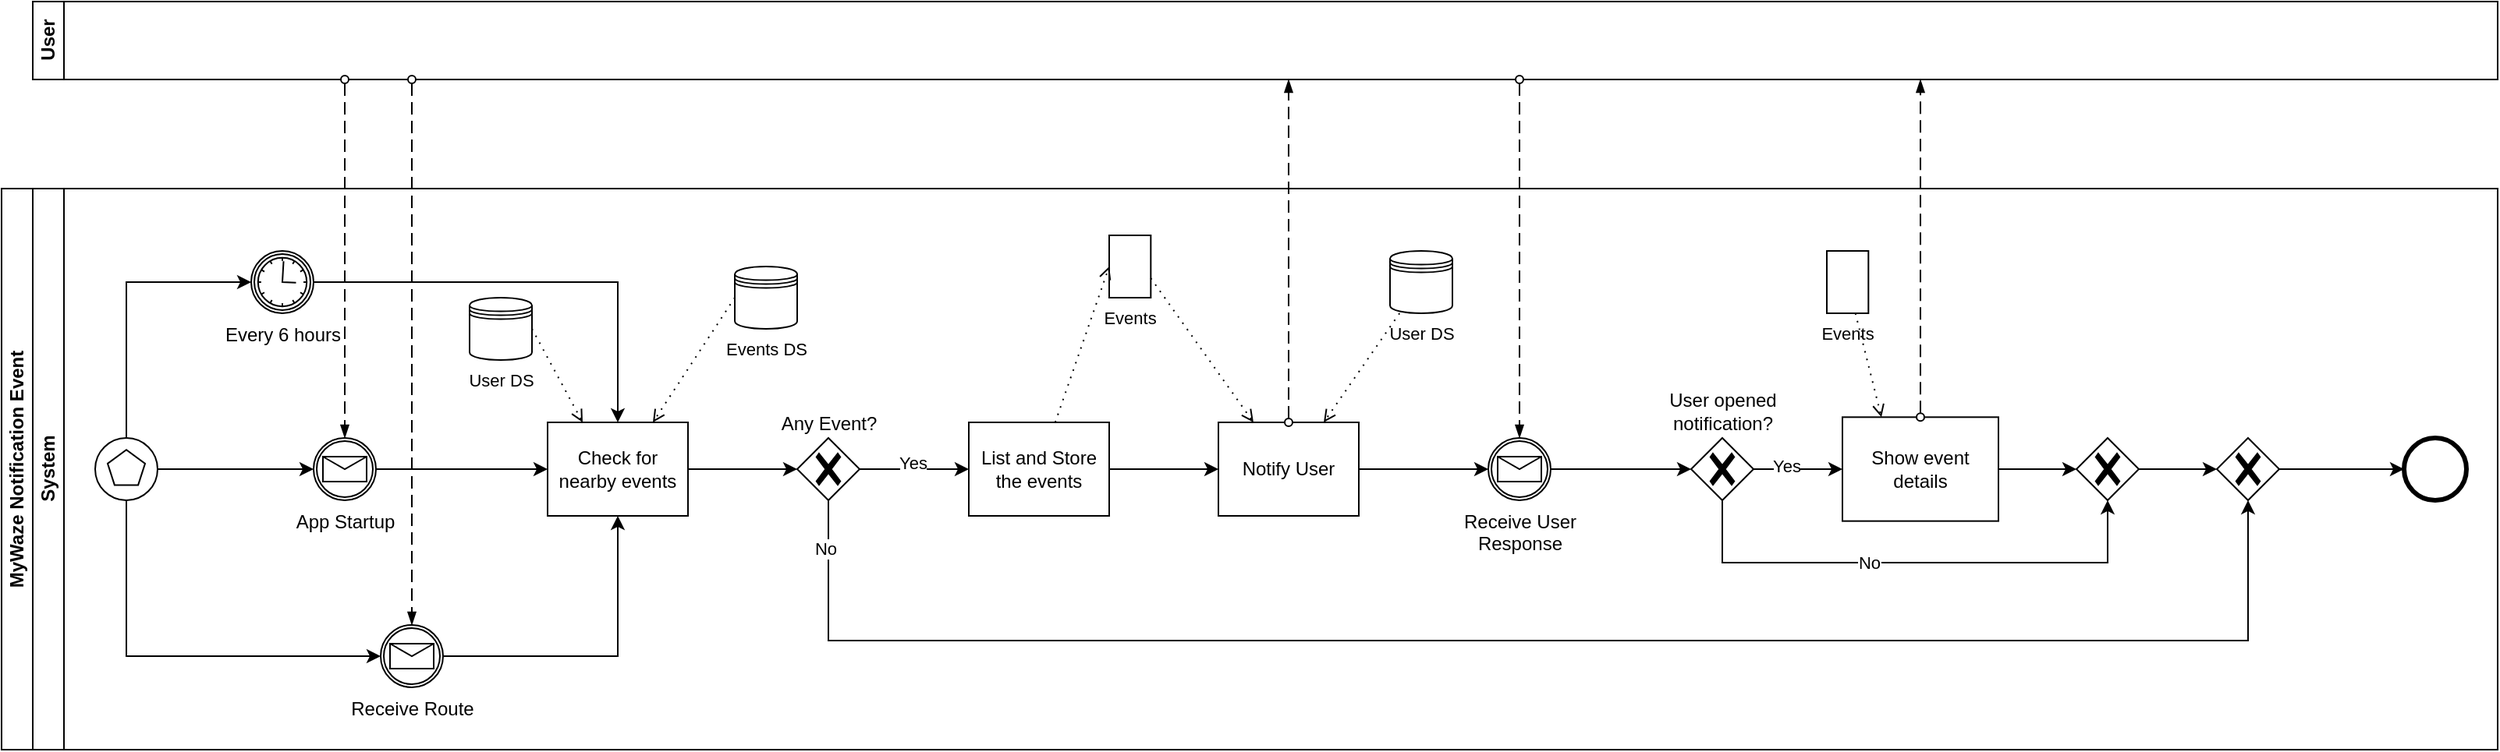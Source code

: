 <mxfile version="26.2.2">
  <diagram name="Page-1" id="wLT0QL-mElWgWkiPspFm">
    <mxGraphModel dx="1681" dy="992" grid="1" gridSize="10" guides="1" tooltips="1" connect="1" arrows="1" fold="1" page="1" pageScale="1" pageWidth="1654" pageHeight="2336" math="0" shadow="0">
      <root>
        <mxCell id="0" />
        <mxCell id="1" parent="0" />
        <mxCell id="P2CbcfxLtnq_2UUqg7wl-2" value="User" style="swimlane;html=1;startSize=20;horizontal=0;" parent="1" vertex="1">
          <mxGeometry x="200" y="320" width="1580" height="50" as="geometry" />
        </mxCell>
        <mxCell id="P2CbcfxLtnq_2UUqg7wl-1" value="MyWaze Notification Event" style="swimlane;html=1;childLayout=stackLayout;resizeParent=1;resizeParentMax=0;horizontal=0;startSize=20;horizontalStack=0;whiteSpace=wrap;" parent="1" vertex="1">
          <mxGeometry x="180" y="440" width="1600" height="360" as="geometry" />
        </mxCell>
        <mxCell id="P2CbcfxLtnq_2UUqg7wl-3" value="System" style="swimlane;html=1;startSize=20;horizontal=0;" parent="P2CbcfxLtnq_2UUqg7wl-1" vertex="1">
          <mxGeometry x="20" width="1580" height="360" as="geometry" />
        </mxCell>
        <mxCell id="OX5Jdt2Wc04XYmWOCR4X-50" value="Show event details" style="shape=mxgraph.bpmn.task2;whiteSpace=wrap;rectStyle=rounded;size=10;html=1;container=1;expand=0;collapsible=0;taskMarker=send;points=[[0.25,0,0],[0.5,0,0],[0.75,0,0],[1,0.25,0],[1,0.5,0],[1,0.75,0],[0.75,1,0],[0.5,1,0],[0.25,1,0],[0,0.75,0],[0,0.5,0],[0,0.25,0]];" vertex="1" parent="P2CbcfxLtnq_2UUqg7wl-3">
          <mxGeometry x="1160" y="146.66" width="100" height="66.67" as="geometry" />
        </mxCell>
        <mxCell id="OX5Jdt2Wc04XYmWOCR4X-1" value="" style="points=[[0.145,0.145,0],[0.5,0,0],[0.855,0.145,0],[1,0.5,0],[0.855,0.855,0],[0.5,1,0],[0.145,0.855,0],[0,0.5,0]];shape=mxgraph.bpmn.event;html=1;verticalLabelPosition=bottom;labelBackgroundColor=#ffffff;verticalAlign=top;align=center;perimeter=ellipsePerimeter;outlineConnect=0;aspect=fixed;outline=standard;symbol=multiple;" vertex="1" parent="P2CbcfxLtnq_2UUqg7wl-3">
          <mxGeometry x="40" y="160" width="40" height="40" as="geometry" />
        </mxCell>
        <mxCell id="OX5Jdt2Wc04XYmWOCR4X-2" value="Every 6 hours" style="points=[[0.145,0.145,0],[0.5,0,0],[0.855,0.145,0],[1,0.5,0],[0.855,0.855,0],[0.5,1,0],[0.145,0.855,0],[0,0.5,0]];shape=mxgraph.bpmn.event;html=1;verticalLabelPosition=bottom;labelBackgroundColor=#ffffff;verticalAlign=top;align=center;perimeter=ellipsePerimeter;outlineConnect=0;aspect=fixed;outline=catching;symbol=timer;" vertex="1" parent="P2CbcfxLtnq_2UUqg7wl-3">
          <mxGeometry x="140" y="40" width="40" height="40" as="geometry" />
        </mxCell>
        <mxCell id="OX5Jdt2Wc04XYmWOCR4X-114" style="edgeStyle=none;shape=connector;rounded=0;orthogonalLoop=1;jettySize=auto;html=1;dashed=1;dashPattern=8 4;strokeColor=default;align=center;verticalAlign=middle;fontFamily=Helvetica;fontSize=11;fontColor=default;labelBackgroundColor=default;startArrow=oval;startFill=1;startSize=5;endArrow=blockThin;endFill=1;endSize=6;startFillColor=#FFFFFF;" edge="1" parent="P2CbcfxLtnq_2UUqg7wl-3" target="OX5Jdt2Wc04XYmWOCR4X-6">
          <mxGeometry relative="1" as="geometry">
            <mxPoint x="243" y="-70" as="sourcePoint" />
          </mxGeometry>
        </mxCell>
        <mxCell id="OX5Jdt2Wc04XYmWOCR4X-6" value="Receive Route" style="points=[[0.145,0.145,0],[0.5,0,0],[0.855,0.145,0],[1,0.5,0],[0.855,0.855,0],[0.5,1,0],[0.145,0.855,0],[0,0.5,0]];shape=mxgraph.bpmn.event;html=1;verticalLabelPosition=bottom;labelBackgroundColor=#ffffff;verticalAlign=top;align=center;perimeter=ellipsePerimeter;outlineConnect=0;aspect=fixed;outline=catching;symbol=message;" vertex="1" parent="P2CbcfxLtnq_2UUqg7wl-3">
          <mxGeometry x="223" y="280" width="40" height="40" as="geometry" />
        </mxCell>
        <mxCell id="OX5Jdt2Wc04XYmWOCR4X-5" value="App Startup" style="points=[[0.145,0.145,0],[0.5,0,0],[0.855,0.145,0],[1,0.5,0],[0.855,0.855,0],[0.5,1,0],[0.145,0.855,0],[0,0.5,0]];shape=mxgraph.bpmn.event;html=1;verticalLabelPosition=bottom;labelBackgroundColor=#ffffff;verticalAlign=top;align=center;perimeter=ellipsePerimeter;outlineConnect=0;aspect=fixed;outline=catching;symbol=message;" vertex="1" parent="P2CbcfxLtnq_2UUqg7wl-3">
          <mxGeometry x="180" y="160" width="40" height="40" as="geometry" />
        </mxCell>
        <mxCell id="OX5Jdt2Wc04XYmWOCR4X-7" style="edgeStyle=orthogonalEdgeStyle;rounded=0;orthogonalLoop=1;jettySize=auto;html=1;entryX=0;entryY=0.5;entryDx=0;entryDy=0;entryPerimeter=0;" edge="1" parent="P2CbcfxLtnq_2UUqg7wl-3" source="OX5Jdt2Wc04XYmWOCR4X-1" target="OX5Jdt2Wc04XYmWOCR4X-5">
          <mxGeometry relative="1" as="geometry" />
        </mxCell>
        <mxCell id="OX5Jdt2Wc04XYmWOCR4X-8" style="edgeStyle=orthogonalEdgeStyle;rounded=0;orthogonalLoop=1;jettySize=auto;html=1;entryX=0;entryY=0.5;entryDx=0;entryDy=0;entryPerimeter=0;" edge="1" parent="P2CbcfxLtnq_2UUqg7wl-3" source="OX5Jdt2Wc04XYmWOCR4X-1" target="OX5Jdt2Wc04XYmWOCR4X-2">
          <mxGeometry relative="1" as="geometry">
            <Array as="points">
              <mxPoint x="60" y="60" />
            </Array>
          </mxGeometry>
        </mxCell>
        <mxCell id="OX5Jdt2Wc04XYmWOCR4X-9" style="edgeStyle=orthogonalEdgeStyle;rounded=0;orthogonalLoop=1;jettySize=auto;html=1;entryX=0;entryY=0.5;entryDx=0;entryDy=0;entryPerimeter=0;" edge="1" parent="P2CbcfxLtnq_2UUqg7wl-3" source="OX5Jdt2Wc04XYmWOCR4X-1" target="OX5Jdt2Wc04XYmWOCR4X-6">
          <mxGeometry relative="1" as="geometry">
            <Array as="points">
              <mxPoint x="60" y="300" />
            </Array>
          </mxGeometry>
        </mxCell>
        <mxCell id="OX5Jdt2Wc04XYmWOCR4X-10" value="Check for nearby events" style="points=[[0.25,0,0],[0.5,0,0],[0.75,0,0],[1,0.25,0],[1,0.5,0],[1,0.75,0],[0.75,1,0],[0.5,1,0],[0.25,1,0],[0,0.75,0],[0,0.5,0],[0,0.25,0]];shape=mxgraph.bpmn.task2;whiteSpace=wrap;rectStyle=rounded;size=10;html=1;container=1;expand=0;collapsible=0;taskMarker=abstract;" vertex="1" parent="P2CbcfxLtnq_2UUqg7wl-3">
          <mxGeometry x="330" y="150" width="90" height="60" as="geometry" />
        </mxCell>
        <mxCell id="OX5Jdt2Wc04XYmWOCR4X-11" value="Any Event?" style="points=[[0.25,0.25,0],[0.5,0,0],[0.75,0.25,0],[1,0.5,0],[0.75,0.75,0],[0.5,1,0],[0.25,0.75,0],[0,0.5,0]];shape=mxgraph.bpmn.gateway2;html=1;verticalLabelPosition=top;labelBackgroundColor=#ffffff;verticalAlign=bottom;align=center;perimeter=rhombusPerimeter;outlineConnect=0;outline=none;symbol=none;gwType=exclusive;labelPosition=center;" vertex="1" parent="P2CbcfxLtnq_2UUqg7wl-3">
          <mxGeometry x="490" y="160" width="40" height="40" as="geometry" />
        </mxCell>
        <mxCell id="OX5Jdt2Wc04XYmWOCR4X-12" value="List and Store the events" style="points=[[0.25,0,0],[0.5,0,0],[0.75,0,0],[1,0.25,0],[1,0.5,0],[1,0.75,0],[0.75,1,0],[0.5,1,0],[0.25,1,0],[0,0.75,0],[0,0.5,0],[0,0.25,0]];shape=mxgraph.bpmn.task2;whiteSpace=wrap;rectStyle=rounded;size=10;html=1;container=1;expand=0;collapsible=0;taskMarker=abstract;" vertex="1" parent="P2CbcfxLtnq_2UUqg7wl-3">
          <mxGeometry x="600" y="150" width="90" height="60" as="geometry" />
        </mxCell>
        <mxCell id="OX5Jdt2Wc04XYmWOCR4X-13" value="User opened&lt;div&gt;notification?&lt;/div&gt;" style="points=[[0.25,0.25,0],[0.5,0,0],[0.75,0.25,0],[1,0.5,0],[0.75,0.75,0],[0.5,1,0],[0.25,0.75,0],[0,0.5,0]];shape=mxgraph.bpmn.gateway2;html=1;verticalLabelPosition=top;labelBackgroundColor=#ffffff;verticalAlign=bottom;align=center;perimeter=rhombusPerimeter;outlineConnect=0;outline=none;symbol=none;gwType=exclusive;labelPosition=center;" vertex="1" parent="P2CbcfxLtnq_2UUqg7wl-3">
          <mxGeometry x="1063" y="160" width="40" height="40" as="geometry" />
        </mxCell>
        <mxCell id="OX5Jdt2Wc04XYmWOCR4X-27" value="Notify User" style="shape=mxgraph.bpmn.task2;whiteSpace=wrap;rectStyle=rounded;size=10;html=1;container=1;expand=0;collapsible=0;taskMarker=send;points=[[0.25,0,0],[0.5,0,0],[0.75,0,0],[1,0.25,0],[1,0.5,0],[1,0.75,0],[0.75,1,0],[0.5,1,0],[0.25,1,0],[0,0.75,0],[0,0.5,0],[0,0.25,0]];" vertex="1" parent="P2CbcfxLtnq_2UUqg7wl-3">
          <mxGeometry x="760" y="150" width="90" height="60" as="geometry" />
        </mxCell>
        <mxCell id="OX5Jdt2Wc04XYmWOCR4X-41" style="edgeStyle=orthogonalEdgeStyle;rounded=0;orthogonalLoop=1;jettySize=auto;html=1;entryX=0.5;entryY=0;entryDx=0;entryDy=0;entryPerimeter=0;" edge="1" parent="P2CbcfxLtnq_2UUqg7wl-3" source="OX5Jdt2Wc04XYmWOCR4X-2" target="OX5Jdt2Wc04XYmWOCR4X-10">
          <mxGeometry relative="1" as="geometry" />
        </mxCell>
        <mxCell id="OX5Jdt2Wc04XYmWOCR4X-42" style="edgeStyle=orthogonalEdgeStyle;rounded=0;orthogonalLoop=1;jettySize=auto;html=1;entryX=0;entryY=0.5;entryDx=0;entryDy=0;entryPerimeter=0;" edge="1" parent="P2CbcfxLtnq_2UUqg7wl-3" source="OX5Jdt2Wc04XYmWOCR4X-5" target="OX5Jdt2Wc04XYmWOCR4X-10">
          <mxGeometry relative="1" as="geometry" />
        </mxCell>
        <mxCell id="OX5Jdt2Wc04XYmWOCR4X-43" style="edgeStyle=orthogonalEdgeStyle;rounded=0;orthogonalLoop=1;jettySize=auto;html=1;entryX=0.5;entryY=1;entryDx=0;entryDy=0;entryPerimeter=0;" edge="1" parent="P2CbcfxLtnq_2UUqg7wl-3" source="OX5Jdt2Wc04XYmWOCR4X-6" target="OX5Jdt2Wc04XYmWOCR4X-10">
          <mxGeometry relative="1" as="geometry" />
        </mxCell>
        <mxCell id="OX5Jdt2Wc04XYmWOCR4X-44" style="edgeStyle=orthogonalEdgeStyle;rounded=0;orthogonalLoop=1;jettySize=auto;html=1;entryX=0;entryY=0.5;entryDx=0;entryDy=0;entryPerimeter=0;" edge="1" parent="P2CbcfxLtnq_2UUqg7wl-3" source="OX5Jdt2Wc04XYmWOCR4X-10" target="OX5Jdt2Wc04XYmWOCR4X-11">
          <mxGeometry relative="1" as="geometry" />
        </mxCell>
        <mxCell id="OX5Jdt2Wc04XYmWOCR4X-45" style="edgeStyle=orthogonalEdgeStyle;rounded=0;orthogonalLoop=1;jettySize=auto;html=1;entryX=0;entryY=0.5;entryDx=0;entryDy=0;entryPerimeter=0;" edge="1" parent="P2CbcfxLtnq_2UUqg7wl-3" source="OX5Jdt2Wc04XYmWOCR4X-11" target="OX5Jdt2Wc04XYmWOCR4X-12">
          <mxGeometry relative="1" as="geometry" />
        </mxCell>
        <mxCell id="OX5Jdt2Wc04XYmWOCR4X-46" value="Yes" style="edgeLabel;html=1;align=center;verticalAlign=middle;resizable=0;points=[];" vertex="1" connectable="0" parent="OX5Jdt2Wc04XYmWOCR4X-45">
          <mxGeometry x="-0.026" y="4" relative="1" as="geometry">
            <mxPoint as="offset" />
          </mxGeometry>
        </mxCell>
        <mxCell id="OX5Jdt2Wc04XYmWOCR4X-47" value="" style="points=[[0.145,0.145,0],[0.5,0,0],[0.855,0.145,0],[1,0.5,0],[0.855,0.855,0],[0.5,1,0],[0.145,0.855,0],[0,0.5,0]];shape=mxgraph.bpmn.event;html=1;verticalLabelPosition=bottom;labelBackgroundColor=#ffffff;verticalAlign=top;align=center;perimeter=ellipsePerimeter;outlineConnect=0;aspect=fixed;outline=end;symbol=terminate2;" vertex="1" parent="P2CbcfxLtnq_2UUqg7wl-3">
          <mxGeometry x="1520" y="160.02" width="40" height="40" as="geometry" />
        </mxCell>
        <mxCell id="OX5Jdt2Wc04XYmWOCR4X-48" style="edgeStyle=orthogonalEdgeStyle;rounded=0;orthogonalLoop=1;jettySize=auto;html=1;entryX=0;entryY=0.5;entryDx=0;entryDy=0;entryPerimeter=0;" edge="1" parent="P2CbcfxLtnq_2UUqg7wl-3" source="OX5Jdt2Wc04XYmWOCR4X-12" target="OX5Jdt2Wc04XYmWOCR4X-27">
          <mxGeometry relative="1" as="geometry" />
        </mxCell>
        <mxCell id="OX5Jdt2Wc04XYmWOCR4X-116" style="edgeStyle=none;shape=connector;rounded=0;orthogonalLoop=1;jettySize=auto;html=1;dashed=1;dashPattern=8 4;strokeColor=default;align=center;verticalAlign=middle;fontFamily=Helvetica;fontSize=11;fontColor=default;labelBackgroundColor=default;startArrow=oval;startFill=1;startSize=5;endArrow=blockThin;endFill=1;endSize=6;startFillColor=#FFFFFF;" edge="1" parent="P2CbcfxLtnq_2UUqg7wl-3" target="OX5Jdt2Wc04XYmWOCR4X-49">
          <mxGeometry relative="1" as="geometry">
            <mxPoint x="953" y="-70" as="sourcePoint" />
          </mxGeometry>
        </mxCell>
        <mxCell id="OX5Jdt2Wc04XYmWOCR4X-49" value="Receive User&lt;div&gt;Response&lt;/div&gt;" style="points=[[0.145,0.145,0],[0.5,0,0],[0.855,0.145,0],[1,0.5,0],[0.855,0.855,0],[0.5,1,0],[0.145,0.855,0],[0,0.5,0]];shape=mxgraph.bpmn.event;html=1;verticalLabelPosition=bottom;labelBackgroundColor=#ffffff;verticalAlign=top;align=center;perimeter=ellipsePerimeter;outlineConnect=0;aspect=fixed;outline=catching;symbol=message;" vertex="1" parent="P2CbcfxLtnq_2UUqg7wl-3">
          <mxGeometry x="933" y="160" width="40" height="40" as="geometry" />
        </mxCell>
        <mxCell id="OX5Jdt2Wc04XYmWOCR4X-117" style="edgeStyle=none;shape=connector;rounded=0;orthogonalLoop=1;jettySize=auto;html=1;dashed=1;dashPattern=8 4;strokeColor=default;align=center;verticalAlign=middle;fontFamily=Helvetica;fontSize=11;fontColor=default;labelBackgroundColor=default;startArrow=oval;startFill=1;startSize=5;endArrow=blockThin;endFill=1;endSize=6;startFillColor=#FFFFFF;" edge="1" parent="P2CbcfxLtnq_2UUqg7wl-3" source="OX5Jdt2Wc04XYmWOCR4X-50">
          <mxGeometry relative="1" as="geometry">
            <mxPoint x="1210" y="-70" as="targetPoint" />
          </mxGeometry>
        </mxCell>
        <mxCell id="OX5Jdt2Wc04XYmWOCR4X-51" value="" style="points=[[0.25,0.25,0],[0.5,0,0],[0.75,0.25,0],[1,0.5,0],[0.75,0.75,0],[0.5,1,0],[0.25,0.75,0],[0,0.5,0]];shape=mxgraph.bpmn.gateway2;html=1;verticalLabelPosition=bottom;labelBackgroundColor=#ffffff;verticalAlign=top;align=center;perimeter=rhombusPerimeter;outlineConnect=0;outline=none;symbol=none;gwType=exclusive;" vertex="1" parent="P2CbcfxLtnq_2UUqg7wl-3">
          <mxGeometry x="1310" y="160.0" width="39.99" height="39.99" as="geometry" />
        </mxCell>
        <mxCell id="OX5Jdt2Wc04XYmWOCR4X-76" value="" style="points=[[0.25,0.25,0],[0.5,0,0],[0.75,0.25,0],[1,0.5,0],[0.75,0.75,0],[0.5,1,0],[0.25,0.75,0],[0,0.5,0]];shape=mxgraph.bpmn.gateway2;html=1;verticalLabelPosition=bottom;labelBackgroundColor=#ffffff;verticalAlign=top;align=center;perimeter=rhombusPerimeter;outlineConnect=0;outline=none;symbol=none;gwType=exclusive;" vertex="1" parent="P2CbcfxLtnq_2UUqg7wl-3">
          <mxGeometry x="1400" y="160" width="39.99" height="39.99" as="geometry" />
        </mxCell>
        <mxCell id="OX5Jdt2Wc04XYmWOCR4X-102" style="edgeStyle=orthogonalEdgeStyle;rounded=0;orthogonalLoop=1;jettySize=auto;html=1;entryX=0;entryY=0.5;entryDx=0;entryDy=0;entryPerimeter=0;" edge="1" parent="P2CbcfxLtnq_2UUqg7wl-3" source="OX5Jdt2Wc04XYmWOCR4X-27" target="OX5Jdt2Wc04XYmWOCR4X-49">
          <mxGeometry relative="1" as="geometry" />
        </mxCell>
        <mxCell id="OX5Jdt2Wc04XYmWOCR4X-103" style="edgeStyle=orthogonalEdgeStyle;rounded=0;orthogonalLoop=1;jettySize=auto;html=1;entryX=0;entryY=0.5;entryDx=0;entryDy=0;entryPerimeter=0;" edge="1" parent="P2CbcfxLtnq_2UUqg7wl-3" source="OX5Jdt2Wc04XYmWOCR4X-49" target="OX5Jdt2Wc04XYmWOCR4X-13">
          <mxGeometry relative="1" as="geometry" />
        </mxCell>
        <mxCell id="OX5Jdt2Wc04XYmWOCR4X-104" style="edgeStyle=orthogonalEdgeStyle;rounded=0;orthogonalLoop=1;jettySize=auto;html=1;exitX=1;exitY=0.5;exitDx=0;exitDy=0;exitPerimeter=0;entryX=0;entryY=0.5;entryDx=0;entryDy=0;entryPerimeter=0;" edge="1" parent="P2CbcfxLtnq_2UUqg7wl-3" source="OX5Jdt2Wc04XYmWOCR4X-13" target="OX5Jdt2Wc04XYmWOCR4X-50">
          <mxGeometry relative="1" as="geometry" />
        </mxCell>
        <mxCell id="OX5Jdt2Wc04XYmWOCR4X-109" value="Yes" style="edgeLabel;html=1;align=center;verticalAlign=middle;resizable=0;points=[];" vertex="1" connectable="0" parent="OX5Jdt2Wc04XYmWOCR4X-104">
          <mxGeometry x="-0.288" y="2" relative="1" as="geometry">
            <mxPoint as="offset" />
          </mxGeometry>
        </mxCell>
        <mxCell id="OX5Jdt2Wc04XYmWOCR4X-105" style="edgeStyle=orthogonalEdgeStyle;rounded=0;orthogonalLoop=1;jettySize=auto;html=1;exitX=1;exitY=0.5;exitDx=0;exitDy=0;exitPerimeter=0;entryX=0;entryY=0.5;entryDx=0;entryDy=0;entryPerimeter=0;" edge="1" parent="P2CbcfxLtnq_2UUqg7wl-3" source="OX5Jdt2Wc04XYmWOCR4X-50" target="OX5Jdt2Wc04XYmWOCR4X-51">
          <mxGeometry relative="1" as="geometry" />
        </mxCell>
        <mxCell id="OX5Jdt2Wc04XYmWOCR4X-106" style="edgeStyle=orthogonalEdgeStyle;rounded=0;orthogonalLoop=1;jettySize=auto;html=1;exitX=1;exitY=0.5;exitDx=0;exitDy=0;exitPerimeter=0;entryX=0;entryY=0.5;entryDx=0;entryDy=0;entryPerimeter=0;" edge="1" parent="P2CbcfxLtnq_2UUqg7wl-3" source="OX5Jdt2Wc04XYmWOCR4X-51" target="OX5Jdt2Wc04XYmWOCR4X-76">
          <mxGeometry relative="1" as="geometry" />
        </mxCell>
        <mxCell id="OX5Jdt2Wc04XYmWOCR4X-107" style="edgeStyle=orthogonalEdgeStyle;rounded=0;orthogonalLoop=1;jettySize=auto;html=1;exitX=1;exitY=0.5;exitDx=0;exitDy=0;exitPerimeter=0;entryX=0;entryY=0.5;entryDx=0;entryDy=0;entryPerimeter=0;" edge="1" parent="P2CbcfxLtnq_2UUqg7wl-3" source="OX5Jdt2Wc04XYmWOCR4X-76" target="OX5Jdt2Wc04XYmWOCR4X-47">
          <mxGeometry relative="1" as="geometry" />
        </mxCell>
        <mxCell id="OX5Jdt2Wc04XYmWOCR4X-108" style="edgeStyle=orthogonalEdgeStyle;rounded=0;orthogonalLoop=1;jettySize=auto;html=1;exitX=0.5;exitY=1;exitDx=0;exitDy=0;exitPerimeter=0;entryX=0.5;entryY=1;entryDx=0;entryDy=0;entryPerimeter=0;" edge="1" parent="P2CbcfxLtnq_2UUqg7wl-3" source="OX5Jdt2Wc04XYmWOCR4X-13" target="OX5Jdt2Wc04XYmWOCR4X-51">
          <mxGeometry relative="1" as="geometry">
            <Array as="points">
              <mxPoint x="1083" y="240" />
              <mxPoint x="1330" y="240" />
            </Array>
          </mxGeometry>
        </mxCell>
        <mxCell id="OX5Jdt2Wc04XYmWOCR4X-110" value="No" style="edgeLabel;html=1;align=center;verticalAlign=middle;resizable=0;points=[];" vertex="1" connectable="0" parent="OX5Jdt2Wc04XYmWOCR4X-108">
          <mxGeometry x="-0.184" relative="1" as="geometry">
            <mxPoint as="offset" />
          </mxGeometry>
        </mxCell>
        <mxCell id="OX5Jdt2Wc04XYmWOCR4X-111" style="edgeStyle=orthogonalEdgeStyle;rounded=0;orthogonalLoop=1;jettySize=auto;html=1;entryX=0.5;entryY=1;entryDx=0;entryDy=0;entryPerimeter=0;" edge="1" parent="P2CbcfxLtnq_2UUqg7wl-3" source="OX5Jdt2Wc04XYmWOCR4X-11" target="OX5Jdt2Wc04XYmWOCR4X-76">
          <mxGeometry relative="1" as="geometry">
            <Array as="points">
              <mxPoint x="510" y="290" />
              <mxPoint x="1420" y="290" />
            </Array>
          </mxGeometry>
        </mxCell>
        <mxCell id="OX5Jdt2Wc04XYmWOCR4X-112" value="No" style="edgeLabel;html=1;align=center;verticalAlign=middle;resizable=0;points=[];" vertex="1" connectable="0" parent="OX5Jdt2Wc04XYmWOCR4X-111">
          <mxGeometry x="-0.943" y="-2" relative="1" as="geometry">
            <mxPoint as="offset" />
          </mxGeometry>
        </mxCell>
        <mxCell id="OX5Jdt2Wc04XYmWOCR4X-115" style="edgeStyle=none;shape=connector;rounded=0;orthogonalLoop=1;jettySize=auto;html=1;dashed=1;dashPattern=8 4;strokeColor=default;align=center;verticalAlign=middle;fontFamily=Helvetica;fontSize=11;fontColor=default;labelBackgroundColor=default;startArrow=oval;startFill=1;startSize=5;endArrow=blockThin;endFill=1;endSize=6;startFillColor=#FFFFFF;" edge="1" parent="P2CbcfxLtnq_2UUqg7wl-3" source="OX5Jdt2Wc04XYmWOCR4X-27">
          <mxGeometry relative="1" as="geometry">
            <mxPoint x="805" y="-70" as="targetPoint" />
          </mxGeometry>
        </mxCell>
        <mxCell id="OX5Jdt2Wc04XYmWOCR4X-118" value="Events" style="shape=mxgraph.bpmn.data2;labelPosition=center;verticalLabelPosition=bottom;align=center;verticalAlign=top;size=15;html=1;fontFamily=Helvetica;fontSize=11;fontColor=default;labelBackgroundColor=default;" vertex="1" parent="P2CbcfxLtnq_2UUqg7wl-3">
          <mxGeometry x="690" y="30" width="26.66" height="40" as="geometry" />
        </mxCell>
        <mxCell id="OX5Jdt2Wc04XYmWOCR4X-119" style="edgeStyle=none;shape=connector;rounded=0;orthogonalLoop=1;jettySize=auto;html=1;entryX=0;entryY=0.5;entryDx=0;entryDy=0;entryPerimeter=0;dashed=1;dashPattern=1 4;strokeColor=default;align=center;verticalAlign=middle;fontFamily=Helvetica;fontSize=11;fontColor=default;labelBackgroundColor=default;startArrow=none;startFill=0;startSize=5;endArrow=open;endFill=0;endSize=6;" edge="1" parent="P2CbcfxLtnq_2UUqg7wl-3" source="OX5Jdt2Wc04XYmWOCR4X-12" target="OX5Jdt2Wc04XYmWOCR4X-118">
          <mxGeometry relative="1" as="geometry" />
        </mxCell>
        <mxCell id="OX5Jdt2Wc04XYmWOCR4X-120" value="Events DS" style="shape=datastore;html=1;labelPosition=center;verticalLabelPosition=bottom;align=center;verticalAlign=top;fontFamily=Helvetica;fontSize=11;fontColor=default;labelBackgroundColor=default;" vertex="1" parent="P2CbcfxLtnq_2UUqg7wl-3">
          <mxGeometry x="450" y="50" width="40" height="40" as="geometry" />
        </mxCell>
        <mxCell id="OX5Jdt2Wc04XYmWOCR4X-121" value="User DS" style="shape=datastore;html=1;labelPosition=center;verticalLabelPosition=bottom;align=center;verticalAlign=top;fontFamily=Helvetica;fontSize=11;fontColor=default;labelBackgroundColor=default;" vertex="1" parent="P2CbcfxLtnq_2UUqg7wl-3">
          <mxGeometry x="280" y="70" width="40" height="40" as="geometry" />
        </mxCell>
        <mxCell id="OX5Jdt2Wc04XYmWOCR4X-126" style="edgeStyle=none;shape=connector;rounded=0;orthogonalLoop=1;jettySize=auto;html=1;exitX=1;exitY=0.5;exitDx=0;exitDy=0;entryX=0.25;entryY=0;entryDx=0;entryDy=0;entryPerimeter=0;dashed=1;dashPattern=1 4;strokeColor=default;align=center;verticalAlign=middle;fontFamily=Helvetica;fontSize=11;fontColor=default;labelBackgroundColor=default;startArrow=none;startFill=0;startSize=5;endArrow=open;endFill=0;endSize=6;" edge="1" parent="P2CbcfxLtnq_2UUqg7wl-3" source="OX5Jdt2Wc04XYmWOCR4X-121" target="OX5Jdt2Wc04XYmWOCR4X-10">
          <mxGeometry relative="1" as="geometry" />
        </mxCell>
        <mxCell id="OX5Jdt2Wc04XYmWOCR4X-127" style="edgeStyle=none;shape=connector;rounded=0;orthogonalLoop=1;jettySize=auto;html=1;exitX=0;exitY=0.5;exitDx=0;exitDy=0;entryX=0.75;entryY=0;entryDx=0;entryDy=0;entryPerimeter=0;dashed=1;dashPattern=1 4;strokeColor=default;align=center;verticalAlign=middle;fontFamily=Helvetica;fontSize=11;fontColor=default;labelBackgroundColor=default;startArrow=none;startFill=0;startSize=5;endArrow=open;endFill=0;endSize=6;" edge="1" parent="P2CbcfxLtnq_2UUqg7wl-3" source="OX5Jdt2Wc04XYmWOCR4X-120" target="OX5Jdt2Wc04XYmWOCR4X-10">
          <mxGeometry relative="1" as="geometry" />
        </mxCell>
        <mxCell id="OX5Jdt2Wc04XYmWOCR4X-128" style="edgeStyle=none;shape=connector;rounded=0;orthogonalLoop=1;jettySize=auto;html=1;exitX=0;exitY=0;exitDx=26.66;exitDy=27.5;exitPerimeter=0;entryX=0.25;entryY=0;entryDx=0;entryDy=0;entryPerimeter=0;dashed=1;dashPattern=1 4;strokeColor=default;align=center;verticalAlign=middle;fontFamily=Helvetica;fontSize=11;fontColor=default;labelBackgroundColor=default;startArrow=none;startFill=0;startSize=5;endArrow=open;endFill=0;endSize=6;" edge="1" parent="P2CbcfxLtnq_2UUqg7wl-3" source="OX5Jdt2Wc04XYmWOCR4X-118" target="OX5Jdt2Wc04XYmWOCR4X-27">
          <mxGeometry relative="1" as="geometry" />
        </mxCell>
        <mxCell id="OX5Jdt2Wc04XYmWOCR4X-130" value="User DS" style="shape=datastore;html=1;labelPosition=center;verticalLabelPosition=bottom;align=center;verticalAlign=top;fontFamily=Helvetica;fontSize=11;fontColor=default;labelBackgroundColor=default;" vertex="1" parent="P2CbcfxLtnq_2UUqg7wl-3">
          <mxGeometry x="870" y="40" width="40" height="40" as="geometry" />
        </mxCell>
        <mxCell id="OX5Jdt2Wc04XYmWOCR4X-131" style="edgeStyle=none;shape=connector;rounded=0;orthogonalLoop=1;jettySize=auto;html=1;entryX=0.75;entryY=0;entryDx=0;entryDy=0;entryPerimeter=0;dashed=1;dashPattern=1 4;strokeColor=default;align=center;verticalAlign=middle;fontFamily=Helvetica;fontSize=11;fontColor=default;labelBackgroundColor=default;startArrow=none;startFill=0;startSize=5;endArrow=open;endFill=0;endSize=6;" edge="1" parent="P2CbcfxLtnq_2UUqg7wl-3" source="OX5Jdt2Wc04XYmWOCR4X-130" target="OX5Jdt2Wc04XYmWOCR4X-27">
          <mxGeometry relative="1" as="geometry" />
        </mxCell>
        <mxCell id="OX5Jdt2Wc04XYmWOCR4X-132" value="Events" style="shape=mxgraph.bpmn.data2;labelPosition=center;verticalLabelPosition=bottom;align=center;verticalAlign=top;size=15;html=1;fontFamily=Helvetica;fontSize=11;fontColor=default;labelBackgroundColor=default;" vertex="1" parent="P2CbcfxLtnq_2UUqg7wl-3">
          <mxGeometry x="1150" y="40" width="26.66" height="40" as="geometry" />
        </mxCell>
        <mxCell id="OX5Jdt2Wc04XYmWOCR4X-133" style="edgeStyle=none;shape=connector;rounded=0;orthogonalLoop=1;jettySize=auto;html=1;entryX=0.25;entryY=0;entryDx=0;entryDy=0;entryPerimeter=0;dashed=1;dashPattern=1 4;strokeColor=default;align=center;verticalAlign=middle;fontFamily=Helvetica;fontSize=11;fontColor=default;labelBackgroundColor=default;startArrow=none;startFill=0;startSize=5;endArrow=open;endFill=0;endSize=6;" edge="1" parent="P2CbcfxLtnq_2UUqg7wl-3" source="OX5Jdt2Wc04XYmWOCR4X-132" target="OX5Jdt2Wc04XYmWOCR4X-50">
          <mxGeometry relative="1" as="geometry" />
        </mxCell>
        <mxCell id="OX5Jdt2Wc04XYmWOCR4X-113" value="" style="dashed=1;dashPattern=8 4;endArrow=blockThin;endFill=1;startArrow=oval;startFill=1;endSize=6;startSize=5;html=1;rounded=0;entryX=0.5;entryY=0;entryDx=0;entryDy=0;entryPerimeter=0;startFillColor=#FFFFFF;" edge="1" parent="1" target="OX5Jdt2Wc04XYmWOCR4X-5">
          <mxGeometry width="160" relative="1" as="geometry">
            <mxPoint x="400" y="370" as="sourcePoint" />
            <mxPoint x="730" y="660" as="targetPoint" />
          </mxGeometry>
        </mxCell>
      </root>
    </mxGraphModel>
  </diagram>
</mxfile>
